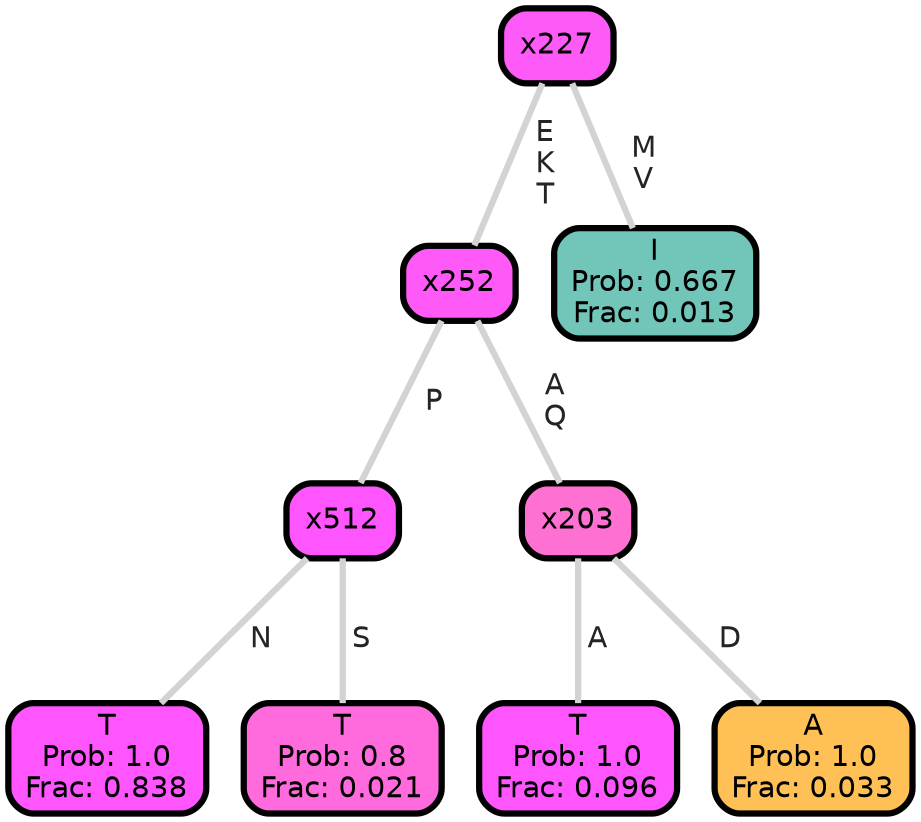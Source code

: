 graph Tree {
node [shape=box, style="filled, rounded",color="black",penwidth="3",fontcolor="black",                 fontname=helvetica] ;
graph [ranksep="0 equally", splines=straight,                 bgcolor=transparent, dpi=200] ;
edge [fontname=helvetica, fontweight=bold,fontcolor=grey14,color=lightgray] ;
0 [label="T
Prob: 1.0
Frac: 0.838", fillcolor="#ff55ff"] ;
1 [label="x512", fillcolor="#ff55fe"] ;
2 [label="T
Prob: 0.8
Frac: 0.021", fillcolor="#ff6add"] ;
3 [label="x252", fillcolor="#ff59f8"] ;
4 [label="T
Prob: 1.0
Frac: 0.096", fillcolor="#ff55ff"] ;
5 [label="x203", fillcolor="#ff70d3"] ;
6 [label="A
Prob: 1.0
Frac: 0.033", fillcolor="#ffc155"] ;
7 [label="x227", fillcolor="#fd5af7"] ;
8 [label="I
Prob: 0.667
Frac: 0.013", fillcolor="#71c6b9"] ;
1 -- 0 [label=" N",penwidth=3] ;
1 -- 2 [label=" S",penwidth=3] ;
3 -- 1 [label=" P",penwidth=3] ;
3 -- 5 [label=" A\n Q",penwidth=3] ;
5 -- 4 [label=" A",penwidth=3] ;
5 -- 6 [label=" D",penwidth=3] ;
7 -- 3 [label=" E\n K\n T",penwidth=3] ;
7 -- 8 [label=" M\n V",penwidth=3] ;
{rank = same;}}